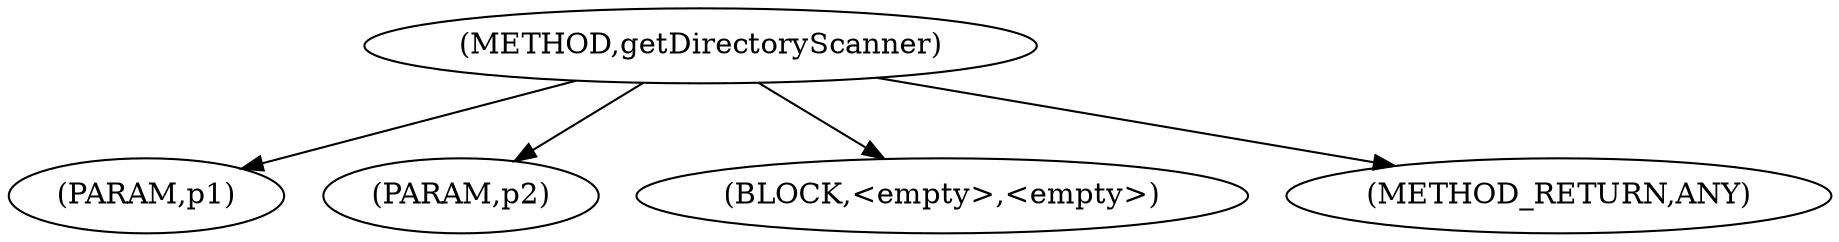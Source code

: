 digraph "getDirectoryScanner" {  
"1438" [label = <(METHOD,getDirectoryScanner)> ]
"1439" [label = <(PARAM,p1)> ]
"1440" [label = <(PARAM,p2)> ]
"1441" [label = <(BLOCK,&lt;empty&gt;,&lt;empty&gt;)> ]
"1442" [label = <(METHOD_RETURN,ANY)> ]
  "1438" -> "1439" 
  "1438" -> "1441" 
  "1438" -> "1440" 
  "1438" -> "1442" 
}
